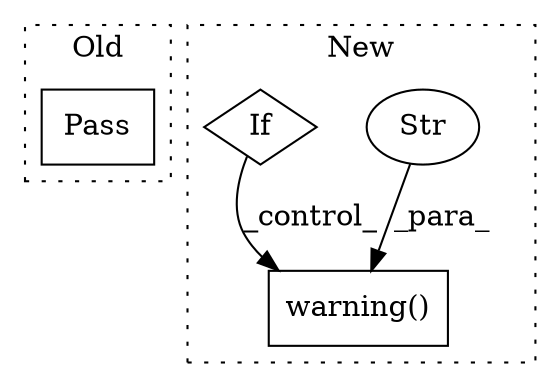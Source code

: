 digraph G {
subgraph cluster0 {
1 [label="Pass" a="62" s="6034" l="4" shape="box"];
label = "Old";
style="dotted";
}
subgraph cluster1 {
2 [label="warning()" a="75" s="6133,6346" l="15,1" shape="box"];
3 [label="Str" a="66" s="6148" l="198" shape="ellipse"];
4 [label="If" a="96" s="6088" l="0" shape="diamond"];
label = "New";
style="dotted";
}
3 -> 2 [label="_para_"];
4 -> 2 [label="_control_"];
}